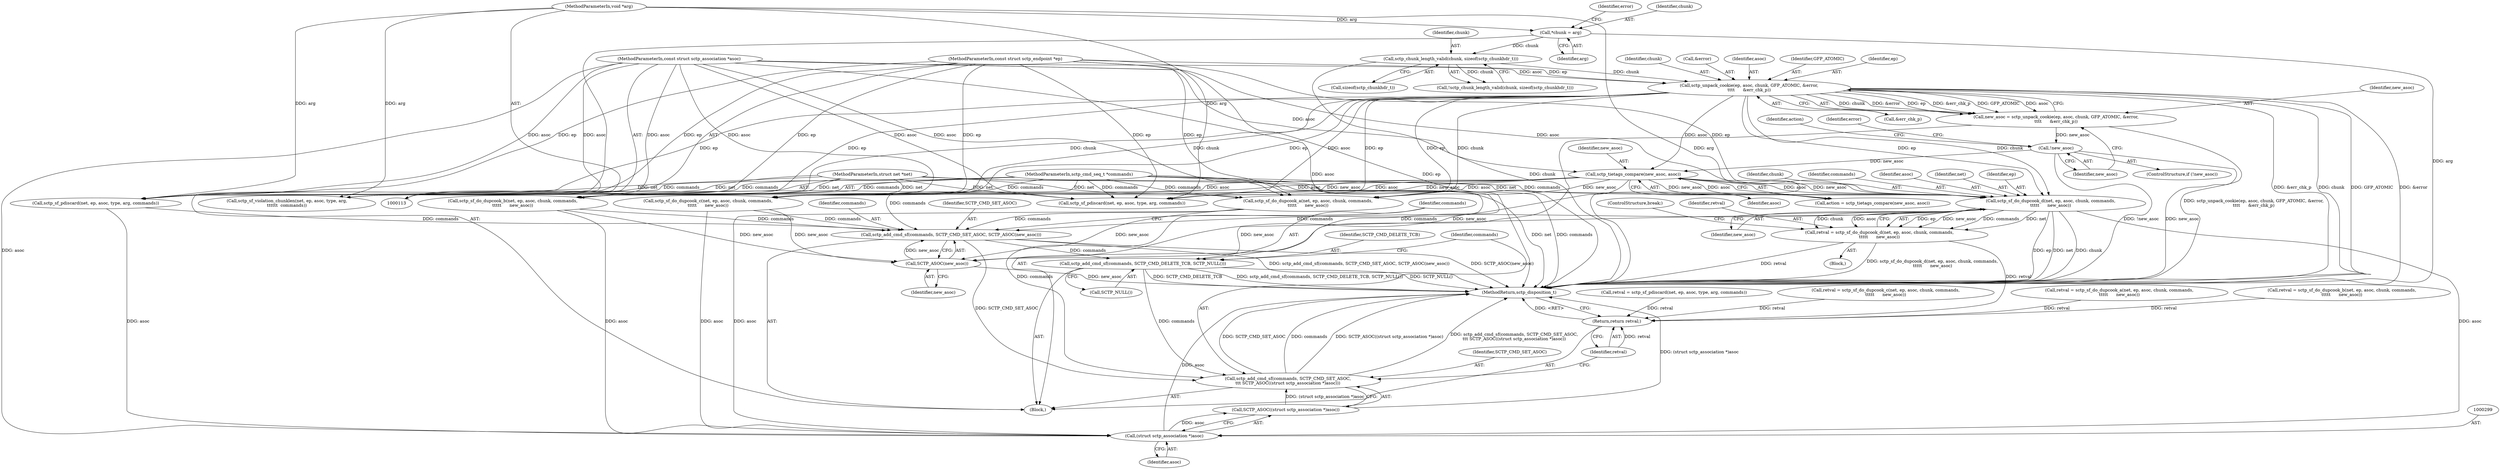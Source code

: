 digraph "0_linux_f2815633504b442ca0b0605c16bf3d88a3a0fcea@pointer" {
"1000266" [label="(Call,sctp_sf_do_dupcook_d(net, ep, asoc, chunk, commands,\n\t\t\t\t\t      new_asoc))"];
"1000114" [label="(MethodParameterIn,struct net *net)"];
"1000178" [label="(Call,sctp_unpack_cookie(ep, asoc, chunk, GFP_ATOMIC, &error,\n\t\t\t\t      &err_chk_p))"];
"1000115" [label="(MethodParameterIn,const struct sctp_endpoint *ep)"];
"1000116" [label="(MethodParameterIn,const struct sctp_association *asoc)"];
"1000135" [label="(Call,sctp_chunk_length_valid(chunk, sizeof(sctp_chunkhdr_t)))"];
"1000123" [label="(Call,*chunk = arg)"];
"1000118" [label="(MethodParameterIn,void *arg)"];
"1000224" [label="(Call,sctp_tietags_compare(new_asoc, asoc))"];
"1000188" [label="(Call,!new_asoc)"];
"1000176" [label="(Call,new_asoc = sctp_unpack_cookie(ep, asoc, chunk, GFP_ATOMIC, &error,\n\t\t\t\t      &err_chk_p))"];
"1000119" [label="(MethodParameterIn,sctp_cmd_seq_t *commands)"];
"1000264" [label="(Call,retval = sctp_sf_do_dupcook_d(net, ep, asoc, chunk, commands,\n\t\t\t\t\t      new_asoc))"];
"1000301" [label="(Return,return retval;)"];
"1000285" [label="(Call,sctp_add_cmd_sf(commands, SCTP_CMD_SET_ASOC, SCTP_ASOC(new_asoc)))"];
"1000290" [label="(Call,sctp_add_cmd_sf(commands, SCTP_CMD_DELETE_TCB, SCTP_NULL()))"];
"1000294" [label="(Call,sctp_add_cmd_sf(commands, SCTP_CMD_SET_ASOC,\n\t\t\t SCTP_ASOC((struct sctp_association *)asoc)))"];
"1000288" [label="(Call,SCTP_ASOC(new_asoc))"];
"1000298" [label="(Call,(struct sctp_association *)asoc)"];
"1000297" [label="(Call,SCTP_ASOC((struct sctp_association *)asoc))"];
"1000225" [label="(Identifier,new_asoc)"];
"1000125" [label="(Identifier,arg)"];
"1000296" [label="(Identifier,SCTP_CMD_SET_ASOC)"];
"1000300" [label="(Identifier,asoc)"];
"1000275" [label="(Call,retval = sctp_sf_pdiscard(net, ep, asoc, type, arg, commands))"];
"1000302" [label="(Identifier,retval)"];
"1000229" [label="(Block,)"];
"1000183" [label="(Call,&error)"];
"1000273" [label="(ControlStructure,break;)"];
"1000270" [label="(Identifier,chunk)"];
"1000244" [label="(Call,sctp_sf_do_dupcook_b(net, ep, asoc, chunk, commands,\n\t\t\t\t\t      new_asoc))"];
"1000180" [label="(Identifier,asoc)"];
"1000137" [label="(Call,sizeof(sctp_chunkhdr_t))"];
"1000253" [label="(Call,retval = sctp_sf_do_dupcook_c(net, ep, asoc, chunk, commands,\n\t\t\t\t\t      new_asoc))"];
"1000286" [label="(Identifier,commands)"];
"1000291" [label="(Identifier,commands)"];
"1000297" [label="(Call,SCTP_ASOC((struct sctp_association *)asoc))"];
"1000182" [label="(Identifier,GFP_ATOMIC)"];
"1000255" [label="(Call,sctp_sf_do_dupcook_c(net, ep, asoc, chunk, commands,\n\t\t\t\t\t      new_asoc))"];
"1000223" [label="(Identifier,action)"];
"1000289" [label="(Identifier,new_asoc)"];
"1000176" [label="(Call,new_asoc = sctp_unpack_cookie(ep, asoc, chunk, GFP_ATOMIC, &error,\n\t\t\t\t      &err_chk_p))"];
"1000177" [label="(Identifier,new_asoc)"];
"1000306" [label="(MethodReturn,sctp_disposition_t)"];
"1000123" [label="(Call,*chunk = arg)"];
"1000272" [label="(Identifier,new_asoc)"];
"1000271" [label="(Identifier,commands)"];
"1000179" [label="(Identifier,ep)"];
"1000269" [label="(Identifier,asoc)"];
"1000114" [label="(MethodParameterIn,struct net *net)"];
"1000224" [label="(Call,sctp_tietags_compare(new_asoc, asoc))"];
"1000136" [label="(Identifier,chunk)"];
"1000267" [label="(Identifier,net)"];
"1000287" [label="(Identifier,SCTP_CMD_SET_ASOC)"];
"1000298" [label="(Call,(struct sctp_association *)asoc)"];
"1000265" [label="(Identifier,retval)"];
"1000293" [label="(Call,SCTP_NULL())"];
"1000189" [label="(Identifier,new_asoc)"];
"1000181" [label="(Identifier,chunk)"];
"1000222" [label="(Call,action = sctp_tietags_compare(new_asoc, asoc))"];
"1000277" [label="(Call,sctp_sf_pdiscard(net, ep, asoc, type, arg, commands))"];
"1000129" [label="(Identifier,error)"];
"1000188" [label="(Call,!new_asoc)"];
"1000292" [label="(Identifier,SCTP_CMD_DELETE_TCB)"];
"1000295" [label="(Identifier,commands)"];
"1000187" [label="(ControlStructure,if (!new_asoc))"];
"1000119" [label="(MethodParameterIn,sctp_cmd_seq_t *commands)"];
"1000124" [label="(Identifier,chunk)"];
"1000192" [label="(Identifier,error)"];
"1000226" [label="(Identifier,asoc)"];
"1000178" [label="(Call,sctp_unpack_cookie(ep, asoc, chunk, GFP_ATOMIC, &error,\n\t\t\t\t      &err_chk_p))"];
"1000264" [label="(Call,retval = sctp_sf_do_dupcook_d(net, ep, asoc, chunk, commands,\n\t\t\t\t\t      new_asoc))"];
"1000288" [label="(Call,SCTP_ASOC(new_asoc))"];
"1000185" [label="(Call,&err_chk_p)"];
"1000231" [label="(Call,retval = sctp_sf_do_dupcook_a(net, ep, asoc, chunk, commands,\n\t\t\t\t\t      new_asoc))"];
"1000120" [label="(Block,)"];
"1000242" [label="(Call,retval = sctp_sf_do_dupcook_b(net, ep, asoc, chunk, commands,\n\t\t\t\t\t      new_asoc))"];
"1000140" [label="(Call,sctp_sf_violation_chunklen(net, ep, asoc, type, arg,\n\t\t\t\t\t\t  commands))"];
"1000233" [label="(Call,sctp_sf_do_dupcook_a(net, ep, asoc, chunk, commands,\n\t\t\t\t\t      new_asoc))"];
"1000134" [label="(Call,!sctp_chunk_length_valid(chunk, sizeof(sctp_chunkhdr_t)))"];
"1000301" [label="(Return,return retval;)"];
"1000115" [label="(MethodParameterIn,const struct sctp_endpoint *ep)"];
"1000266" [label="(Call,sctp_sf_do_dupcook_d(net, ep, asoc, chunk, commands,\n\t\t\t\t\t      new_asoc))"];
"1000116" [label="(MethodParameterIn,const struct sctp_association *asoc)"];
"1000294" [label="(Call,sctp_add_cmd_sf(commands, SCTP_CMD_SET_ASOC,\n\t\t\t SCTP_ASOC((struct sctp_association *)asoc)))"];
"1000285" [label="(Call,sctp_add_cmd_sf(commands, SCTP_CMD_SET_ASOC, SCTP_ASOC(new_asoc)))"];
"1000215" [label="(Call,sctp_sf_pdiscard(net, ep, asoc, type, arg, commands))"];
"1000268" [label="(Identifier,ep)"];
"1000290" [label="(Call,sctp_add_cmd_sf(commands, SCTP_CMD_DELETE_TCB, SCTP_NULL()))"];
"1000118" [label="(MethodParameterIn,void *arg)"];
"1000135" [label="(Call,sctp_chunk_length_valid(chunk, sizeof(sctp_chunkhdr_t)))"];
"1000266" -> "1000264"  [label="AST: "];
"1000266" -> "1000272"  [label="CFG: "];
"1000267" -> "1000266"  [label="AST: "];
"1000268" -> "1000266"  [label="AST: "];
"1000269" -> "1000266"  [label="AST: "];
"1000270" -> "1000266"  [label="AST: "];
"1000271" -> "1000266"  [label="AST: "];
"1000272" -> "1000266"  [label="AST: "];
"1000264" -> "1000266"  [label="CFG: "];
"1000266" -> "1000306"  [label="DDG: ep"];
"1000266" -> "1000306"  [label="DDG: net"];
"1000266" -> "1000306"  [label="DDG: chunk"];
"1000266" -> "1000264"  [label="DDG: ep"];
"1000266" -> "1000264"  [label="DDG: new_asoc"];
"1000266" -> "1000264"  [label="DDG: commands"];
"1000266" -> "1000264"  [label="DDG: net"];
"1000266" -> "1000264"  [label="DDG: chunk"];
"1000266" -> "1000264"  [label="DDG: asoc"];
"1000114" -> "1000266"  [label="DDG: net"];
"1000178" -> "1000266"  [label="DDG: ep"];
"1000178" -> "1000266"  [label="DDG: chunk"];
"1000115" -> "1000266"  [label="DDG: ep"];
"1000224" -> "1000266"  [label="DDG: asoc"];
"1000224" -> "1000266"  [label="DDG: new_asoc"];
"1000116" -> "1000266"  [label="DDG: asoc"];
"1000119" -> "1000266"  [label="DDG: commands"];
"1000266" -> "1000285"  [label="DDG: commands"];
"1000266" -> "1000288"  [label="DDG: new_asoc"];
"1000266" -> "1000298"  [label="DDG: asoc"];
"1000114" -> "1000113"  [label="AST: "];
"1000114" -> "1000306"  [label="DDG: net"];
"1000114" -> "1000140"  [label="DDG: net"];
"1000114" -> "1000215"  [label="DDG: net"];
"1000114" -> "1000233"  [label="DDG: net"];
"1000114" -> "1000244"  [label="DDG: net"];
"1000114" -> "1000255"  [label="DDG: net"];
"1000114" -> "1000277"  [label="DDG: net"];
"1000178" -> "1000176"  [label="AST: "];
"1000178" -> "1000185"  [label="CFG: "];
"1000179" -> "1000178"  [label="AST: "];
"1000180" -> "1000178"  [label="AST: "];
"1000181" -> "1000178"  [label="AST: "];
"1000182" -> "1000178"  [label="AST: "];
"1000183" -> "1000178"  [label="AST: "];
"1000185" -> "1000178"  [label="AST: "];
"1000176" -> "1000178"  [label="CFG: "];
"1000178" -> "1000306"  [label="DDG: &err_chk_p"];
"1000178" -> "1000306"  [label="DDG: chunk"];
"1000178" -> "1000306"  [label="DDG: GFP_ATOMIC"];
"1000178" -> "1000306"  [label="DDG: &error"];
"1000178" -> "1000176"  [label="DDG: chunk"];
"1000178" -> "1000176"  [label="DDG: &error"];
"1000178" -> "1000176"  [label="DDG: ep"];
"1000178" -> "1000176"  [label="DDG: &err_chk_p"];
"1000178" -> "1000176"  [label="DDG: GFP_ATOMIC"];
"1000178" -> "1000176"  [label="DDG: asoc"];
"1000115" -> "1000178"  [label="DDG: ep"];
"1000116" -> "1000178"  [label="DDG: asoc"];
"1000135" -> "1000178"  [label="DDG: chunk"];
"1000178" -> "1000215"  [label="DDG: ep"];
"1000178" -> "1000215"  [label="DDG: asoc"];
"1000178" -> "1000224"  [label="DDG: asoc"];
"1000178" -> "1000233"  [label="DDG: ep"];
"1000178" -> "1000233"  [label="DDG: chunk"];
"1000178" -> "1000244"  [label="DDG: ep"];
"1000178" -> "1000244"  [label="DDG: chunk"];
"1000178" -> "1000255"  [label="DDG: ep"];
"1000178" -> "1000255"  [label="DDG: chunk"];
"1000178" -> "1000277"  [label="DDG: ep"];
"1000115" -> "1000113"  [label="AST: "];
"1000115" -> "1000306"  [label="DDG: ep"];
"1000115" -> "1000140"  [label="DDG: ep"];
"1000115" -> "1000215"  [label="DDG: ep"];
"1000115" -> "1000233"  [label="DDG: ep"];
"1000115" -> "1000244"  [label="DDG: ep"];
"1000115" -> "1000255"  [label="DDG: ep"];
"1000115" -> "1000277"  [label="DDG: ep"];
"1000116" -> "1000113"  [label="AST: "];
"1000116" -> "1000306"  [label="DDG: asoc"];
"1000116" -> "1000140"  [label="DDG: asoc"];
"1000116" -> "1000215"  [label="DDG: asoc"];
"1000116" -> "1000224"  [label="DDG: asoc"];
"1000116" -> "1000233"  [label="DDG: asoc"];
"1000116" -> "1000244"  [label="DDG: asoc"];
"1000116" -> "1000255"  [label="DDG: asoc"];
"1000116" -> "1000277"  [label="DDG: asoc"];
"1000116" -> "1000298"  [label="DDG: asoc"];
"1000135" -> "1000134"  [label="AST: "];
"1000135" -> "1000137"  [label="CFG: "];
"1000136" -> "1000135"  [label="AST: "];
"1000137" -> "1000135"  [label="AST: "];
"1000134" -> "1000135"  [label="CFG: "];
"1000135" -> "1000306"  [label="DDG: chunk"];
"1000135" -> "1000134"  [label="DDG: chunk"];
"1000123" -> "1000135"  [label="DDG: chunk"];
"1000123" -> "1000120"  [label="AST: "];
"1000123" -> "1000125"  [label="CFG: "];
"1000124" -> "1000123"  [label="AST: "];
"1000125" -> "1000123"  [label="AST: "];
"1000129" -> "1000123"  [label="CFG: "];
"1000123" -> "1000306"  [label="DDG: arg"];
"1000118" -> "1000123"  [label="DDG: arg"];
"1000118" -> "1000113"  [label="AST: "];
"1000118" -> "1000306"  [label="DDG: arg"];
"1000118" -> "1000140"  [label="DDG: arg"];
"1000118" -> "1000215"  [label="DDG: arg"];
"1000118" -> "1000277"  [label="DDG: arg"];
"1000224" -> "1000222"  [label="AST: "];
"1000224" -> "1000226"  [label="CFG: "];
"1000225" -> "1000224"  [label="AST: "];
"1000226" -> "1000224"  [label="AST: "];
"1000222" -> "1000224"  [label="CFG: "];
"1000224" -> "1000222"  [label="DDG: new_asoc"];
"1000224" -> "1000222"  [label="DDG: asoc"];
"1000188" -> "1000224"  [label="DDG: new_asoc"];
"1000224" -> "1000233"  [label="DDG: asoc"];
"1000224" -> "1000233"  [label="DDG: new_asoc"];
"1000224" -> "1000244"  [label="DDG: asoc"];
"1000224" -> "1000244"  [label="DDG: new_asoc"];
"1000224" -> "1000255"  [label="DDG: asoc"];
"1000224" -> "1000255"  [label="DDG: new_asoc"];
"1000224" -> "1000277"  [label="DDG: asoc"];
"1000224" -> "1000288"  [label="DDG: new_asoc"];
"1000188" -> "1000187"  [label="AST: "];
"1000188" -> "1000189"  [label="CFG: "];
"1000189" -> "1000188"  [label="AST: "];
"1000192" -> "1000188"  [label="CFG: "];
"1000223" -> "1000188"  [label="CFG: "];
"1000188" -> "1000306"  [label="DDG: !new_asoc"];
"1000188" -> "1000306"  [label="DDG: new_asoc"];
"1000176" -> "1000188"  [label="DDG: new_asoc"];
"1000176" -> "1000120"  [label="AST: "];
"1000177" -> "1000176"  [label="AST: "];
"1000189" -> "1000176"  [label="CFG: "];
"1000176" -> "1000306"  [label="DDG: sctp_unpack_cookie(ep, asoc, chunk, GFP_ATOMIC, &error,\n\t\t\t\t      &err_chk_p)"];
"1000119" -> "1000113"  [label="AST: "];
"1000119" -> "1000306"  [label="DDG: commands"];
"1000119" -> "1000140"  [label="DDG: commands"];
"1000119" -> "1000215"  [label="DDG: commands"];
"1000119" -> "1000233"  [label="DDG: commands"];
"1000119" -> "1000244"  [label="DDG: commands"];
"1000119" -> "1000255"  [label="DDG: commands"];
"1000119" -> "1000277"  [label="DDG: commands"];
"1000119" -> "1000285"  [label="DDG: commands"];
"1000119" -> "1000290"  [label="DDG: commands"];
"1000119" -> "1000294"  [label="DDG: commands"];
"1000264" -> "1000229"  [label="AST: "];
"1000265" -> "1000264"  [label="AST: "];
"1000273" -> "1000264"  [label="CFG: "];
"1000264" -> "1000306"  [label="DDG: retval"];
"1000264" -> "1000306"  [label="DDG: sctp_sf_do_dupcook_d(net, ep, asoc, chunk, commands,\n\t\t\t\t\t      new_asoc)"];
"1000264" -> "1000301"  [label="DDG: retval"];
"1000301" -> "1000120"  [label="AST: "];
"1000301" -> "1000302"  [label="CFG: "];
"1000302" -> "1000301"  [label="AST: "];
"1000306" -> "1000301"  [label="CFG: "];
"1000301" -> "1000306"  [label="DDG: <RET>"];
"1000302" -> "1000301"  [label="DDG: retval"];
"1000253" -> "1000301"  [label="DDG: retval"];
"1000275" -> "1000301"  [label="DDG: retval"];
"1000231" -> "1000301"  [label="DDG: retval"];
"1000242" -> "1000301"  [label="DDG: retval"];
"1000285" -> "1000120"  [label="AST: "];
"1000285" -> "1000288"  [label="CFG: "];
"1000286" -> "1000285"  [label="AST: "];
"1000287" -> "1000285"  [label="AST: "];
"1000288" -> "1000285"  [label="AST: "];
"1000291" -> "1000285"  [label="CFG: "];
"1000285" -> "1000306"  [label="DDG: sctp_add_cmd_sf(commands, SCTP_CMD_SET_ASOC, SCTP_ASOC(new_asoc))"];
"1000285" -> "1000306"  [label="DDG: SCTP_ASOC(new_asoc)"];
"1000255" -> "1000285"  [label="DDG: commands"];
"1000233" -> "1000285"  [label="DDG: commands"];
"1000277" -> "1000285"  [label="DDG: commands"];
"1000244" -> "1000285"  [label="DDG: commands"];
"1000288" -> "1000285"  [label="DDG: new_asoc"];
"1000285" -> "1000290"  [label="DDG: commands"];
"1000285" -> "1000294"  [label="DDG: SCTP_CMD_SET_ASOC"];
"1000290" -> "1000120"  [label="AST: "];
"1000290" -> "1000293"  [label="CFG: "];
"1000291" -> "1000290"  [label="AST: "];
"1000292" -> "1000290"  [label="AST: "];
"1000293" -> "1000290"  [label="AST: "];
"1000295" -> "1000290"  [label="CFG: "];
"1000290" -> "1000306"  [label="DDG: SCTP_CMD_DELETE_TCB"];
"1000290" -> "1000306"  [label="DDG: sctp_add_cmd_sf(commands, SCTP_CMD_DELETE_TCB, SCTP_NULL())"];
"1000290" -> "1000306"  [label="DDG: SCTP_NULL()"];
"1000290" -> "1000294"  [label="DDG: commands"];
"1000294" -> "1000120"  [label="AST: "];
"1000294" -> "1000297"  [label="CFG: "];
"1000295" -> "1000294"  [label="AST: "];
"1000296" -> "1000294"  [label="AST: "];
"1000297" -> "1000294"  [label="AST: "];
"1000302" -> "1000294"  [label="CFG: "];
"1000294" -> "1000306"  [label="DDG: SCTP_ASOC((struct sctp_association *)asoc)"];
"1000294" -> "1000306"  [label="DDG: sctp_add_cmd_sf(commands, SCTP_CMD_SET_ASOC,\n\t\t\t SCTP_ASOC((struct sctp_association *)asoc))"];
"1000294" -> "1000306"  [label="DDG: SCTP_CMD_SET_ASOC"];
"1000294" -> "1000306"  [label="DDG: commands"];
"1000297" -> "1000294"  [label="DDG: (struct sctp_association *)asoc"];
"1000288" -> "1000289"  [label="CFG: "];
"1000289" -> "1000288"  [label="AST: "];
"1000288" -> "1000306"  [label="DDG: new_asoc"];
"1000233" -> "1000288"  [label="DDG: new_asoc"];
"1000255" -> "1000288"  [label="DDG: new_asoc"];
"1000244" -> "1000288"  [label="DDG: new_asoc"];
"1000298" -> "1000297"  [label="AST: "];
"1000298" -> "1000300"  [label="CFG: "];
"1000299" -> "1000298"  [label="AST: "];
"1000300" -> "1000298"  [label="AST: "];
"1000297" -> "1000298"  [label="CFG: "];
"1000298" -> "1000306"  [label="DDG: asoc"];
"1000298" -> "1000297"  [label="DDG: asoc"];
"1000233" -> "1000298"  [label="DDG: asoc"];
"1000277" -> "1000298"  [label="DDG: asoc"];
"1000255" -> "1000298"  [label="DDG: asoc"];
"1000244" -> "1000298"  [label="DDG: asoc"];
"1000297" -> "1000306"  [label="DDG: (struct sctp_association *)asoc"];
}
